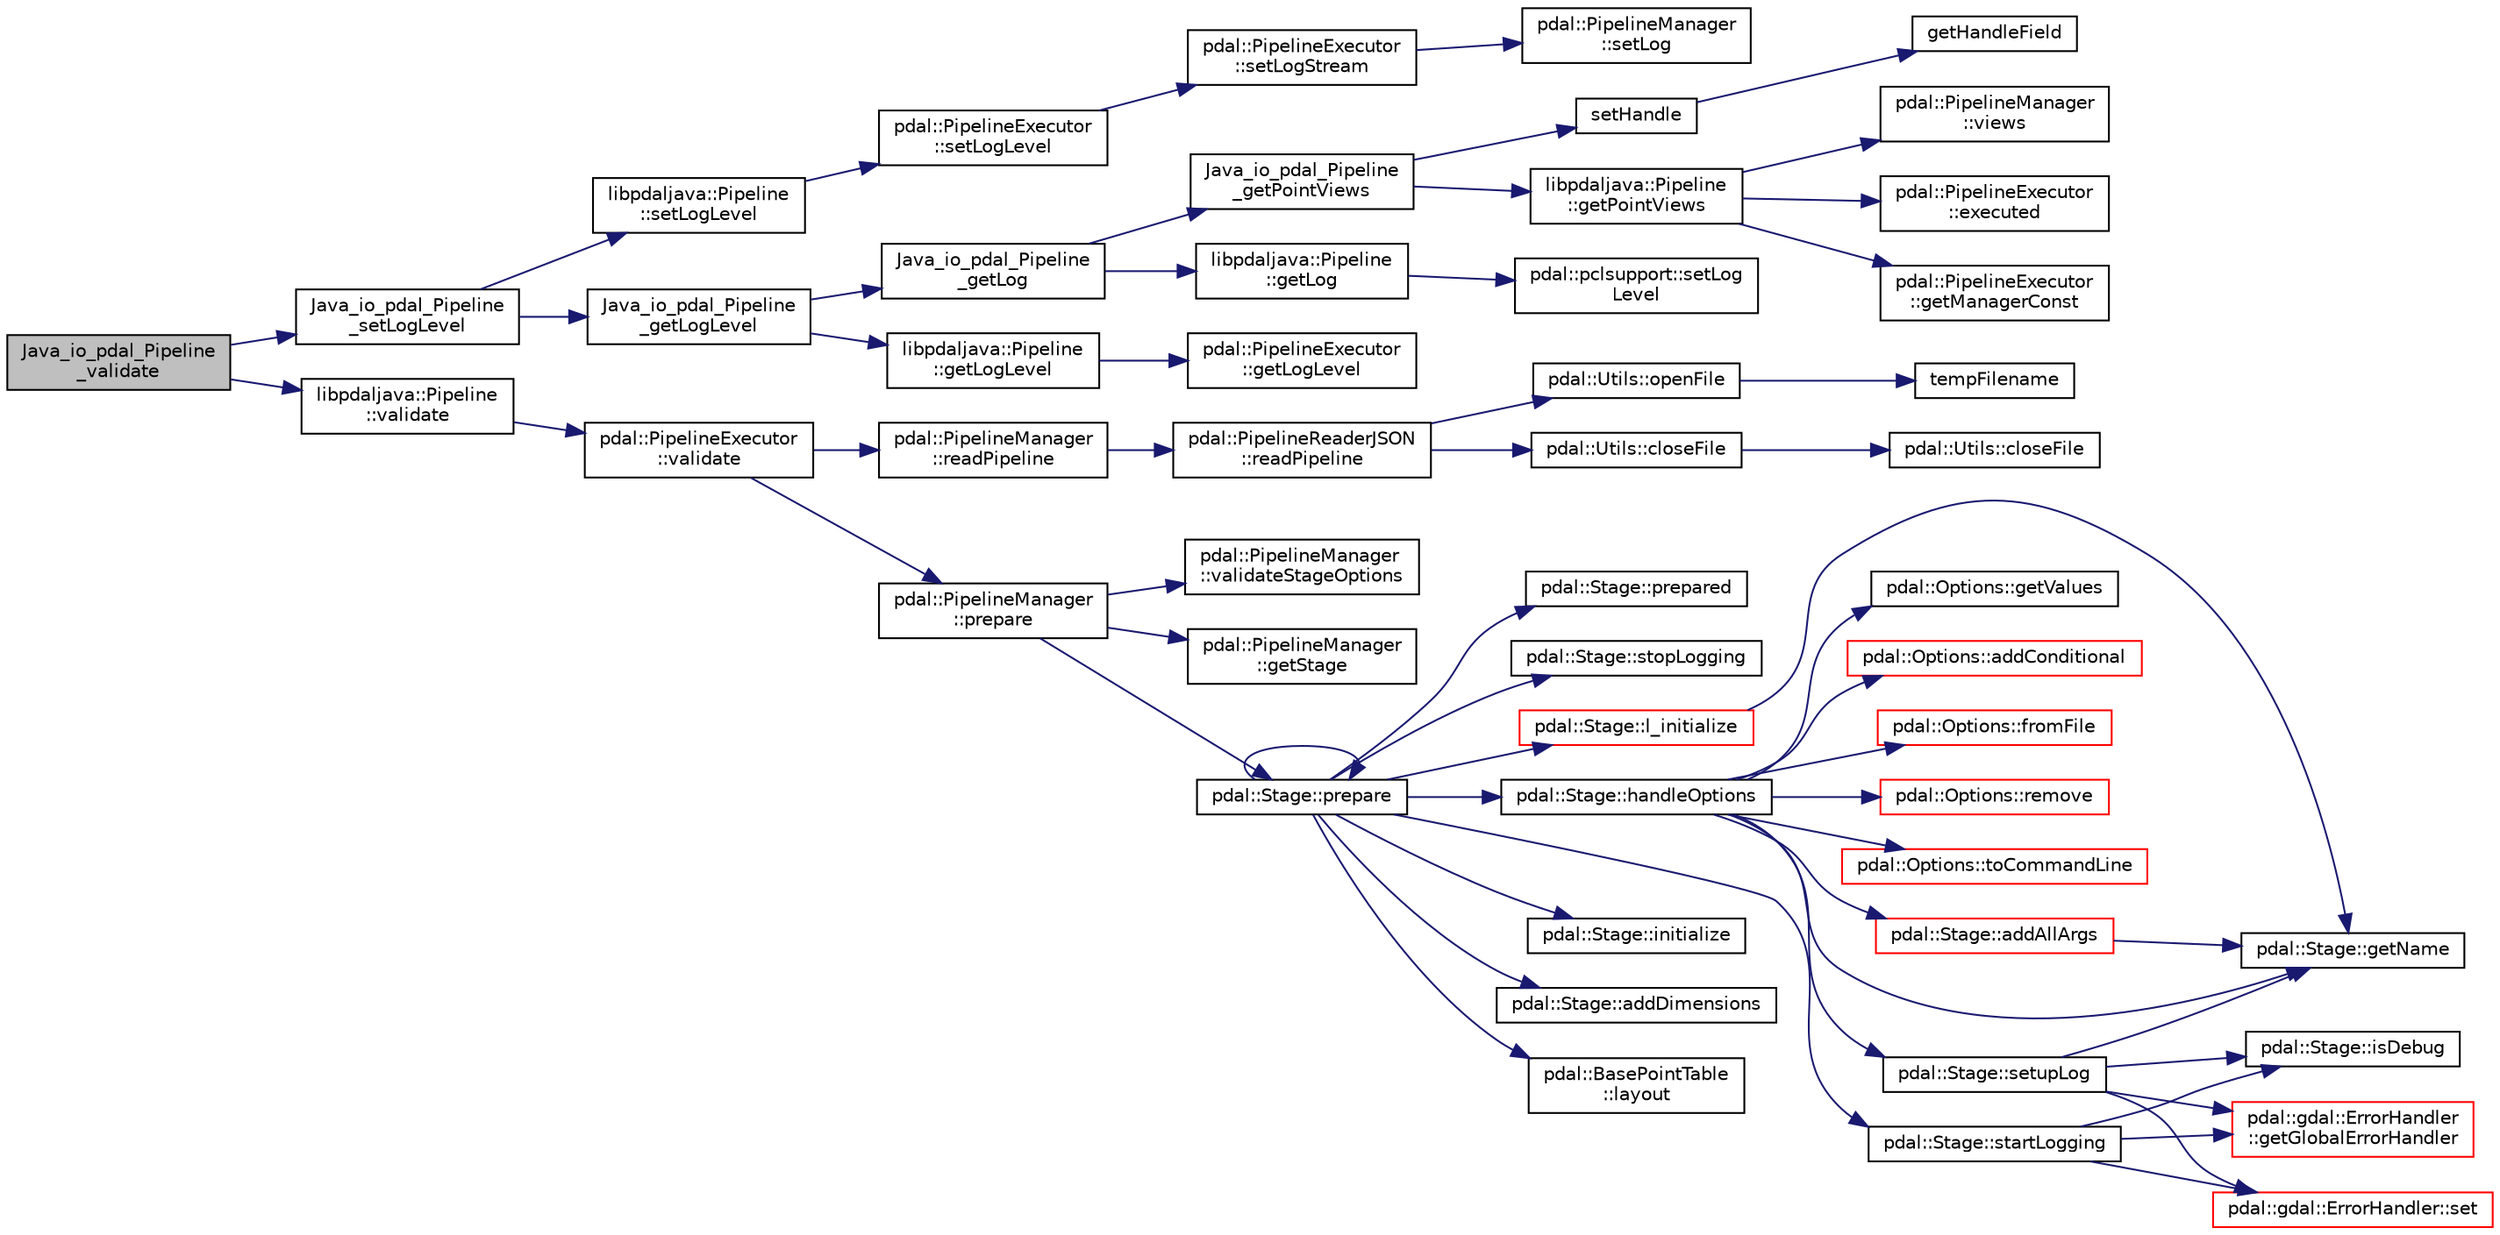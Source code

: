 digraph "Java_io_pdal_Pipeline_validate"
{
  edge [fontname="Helvetica",fontsize="10",labelfontname="Helvetica",labelfontsize="10"];
  node [fontname="Helvetica",fontsize="10",shape=record];
  rankdir="LR";
  Node1 [label="Java_io_pdal_Pipeline\l_validate",height=0.2,width=0.4,color="black", fillcolor="grey75", style="filled", fontcolor="black"];
  Node1 -> Node2 [color="midnightblue",fontsize="10",style="solid",fontname="Helvetica"];
  Node2 [label="Java_io_pdal_Pipeline\l_setLogLevel",height=0.2,width=0.4,color="black", fillcolor="white", style="filled",URL="$io__pdal__Pipeline_8cpp.html#a082bb922d20e2a275aa41432e8e4b125"];
  Node2 -> Node3 [color="midnightblue",fontsize="10",style="solid",fontname="Helvetica"];
  Node3 [label="libpdaljava::Pipeline\l::setLogLevel",height=0.2,width=0.4,color="black", fillcolor="white", style="filled",URL="$classlibpdaljava_1_1Pipeline.html#ab4f7ab0d7fd331a6112422bceeca1207"];
  Node3 -> Node4 [color="midnightblue",fontsize="10",style="solid",fontname="Helvetica"];
  Node4 [label="pdal::PipelineExecutor\l::setLogLevel",height=0.2,width=0.4,color="black", fillcolor="white", style="filled",URL="$classpdal_1_1PipelineExecutor.html#a51010616986e1ae31d66a949be3d85a6"];
  Node4 -> Node5 [color="midnightblue",fontsize="10",style="solid",fontname="Helvetica"];
  Node5 [label="pdal::PipelineExecutor\l::setLogStream",height=0.2,width=0.4,color="black", fillcolor="white", style="filled",URL="$classpdal_1_1PipelineExecutor.html#a86ef5fea4e9325bdd7d4f11a76bb05ed"];
  Node5 -> Node6 [color="midnightblue",fontsize="10",style="solid",fontname="Helvetica"];
  Node6 [label="pdal::PipelineManager\l::setLog",height=0.2,width=0.4,color="black", fillcolor="white", style="filled",URL="$classpdal_1_1PipelineManager.html#a2f000535752f8a20e2b7355515bbc0d5"];
  Node2 -> Node7 [color="midnightblue",fontsize="10",style="solid",fontname="Helvetica"];
  Node7 [label="Java_io_pdal_Pipeline\l_getLogLevel",height=0.2,width=0.4,color="black", fillcolor="white", style="filled",URL="$io__pdal__Pipeline_8cpp.html#a36f7aae14c7ecd91b257653ad04c1f04"];
  Node7 -> Node8 [color="midnightblue",fontsize="10",style="solid",fontname="Helvetica"];
  Node8 [label="libpdaljava::Pipeline\l::getLogLevel",height=0.2,width=0.4,color="black", fillcolor="white", style="filled",URL="$classlibpdaljava_1_1Pipeline.html#a28b33c156fd9f1d17a9e1a52191920a7"];
  Node8 -> Node9 [color="midnightblue",fontsize="10",style="solid",fontname="Helvetica"];
  Node9 [label="pdal::PipelineExecutor\l::getLogLevel",height=0.2,width=0.4,color="black", fillcolor="white", style="filled",URL="$classpdal_1_1PipelineExecutor.html#a898cfd90e8724d7face92ec6e58ec010"];
  Node7 -> Node10 [color="midnightblue",fontsize="10",style="solid",fontname="Helvetica"];
  Node10 [label="Java_io_pdal_Pipeline\l_getLog",height=0.2,width=0.4,color="black", fillcolor="white", style="filled",URL="$io__pdal__Pipeline_8cpp.html#a5f3246e321662c6fef50671c277ee500"];
  Node10 -> Node11 [color="midnightblue",fontsize="10",style="solid",fontname="Helvetica"];
  Node11 [label="libpdaljava::Pipeline\l::getLog",height=0.2,width=0.4,color="black", fillcolor="white", style="filled",URL="$classlibpdaljava_1_1Pipeline.html#af10c3641b7cbb4fea40b0f453fb45a29"];
  Node11 -> Node12 [color="midnightblue",fontsize="10",style="solid",fontname="Helvetica"];
  Node12 [label="pdal::pclsupport::setLog\lLevel",height=0.2,width=0.4,color="black", fillcolor="white", style="filled",URL="$namespacepdal_1_1pclsupport.html#a039ae3953bfd61cab329479309c3c8ed"];
  Node10 -> Node13 [color="midnightblue",fontsize="10",style="solid",fontname="Helvetica"];
  Node13 [label="Java_io_pdal_Pipeline\l_getPointViews",height=0.2,width=0.4,color="black", fillcolor="white", style="filled",URL="$io__pdal__Pipeline_8cpp.html#a6d1c246b35dfbc9b84fceb5f08761a6b"];
  Node13 -> Node14 [color="midnightblue",fontsize="10",style="solid",fontname="Helvetica"];
  Node14 [label="libpdaljava::Pipeline\l::getPointViews",height=0.2,width=0.4,color="black", fillcolor="white", style="filled",URL="$classlibpdaljava_1_1Pipeline.html#a4ac34d34f578b53893f21097860deaa6"];
  Node14 -> Node15 [color="midnightblue",fontsize="10",style="solid",fontname="Helvetica"];
  Node15 [label="pdal::PipelineExecutor\l::executed",height=0.2,width=0.4,color="black", fillcolor="white", style="filled",URL="$classpdal_1_1PipelineExecutor.html#a2b06756e02a52c7391de330de01520ce"];
  Node14 -> Node16 [color="midnightblue",fontsize="10",style="solid",fontname="Helvetica"];
  Node16 [label="pdal::PipelineExecutor\l::getManagerConst",height=0.2,width=0.4,color="black", fillcolor="white", style="filled",URL="$classpdal_1_1PipelineExecutor.html#a2d40af9872e5f672dccec303e87c6ddd"];
  Node14 -> Node17 [color="midnightblue",fontsize="10",style="solid",fontname="Helvetica"];
  Node17 [label="pdal::PipelineManager\l::views",height=0.2,width=0.4,color="black", fillcolor="white", style="filled",URL="$classpdal_1_1PipelineManager.html#a50cae2392ec1b66ae023083879020fbc"];
  Node13 -> Node18 [color="midnightblue",fontsize="10",style="solid",fontname="Helvetica"];
  Node18 [label="setHandle",height=0.2,width=0.4,color="black", fillcolor="white", style="filled",URL="$Accessors_8hpp.html#a0096ef2a758f9041ca6424e09c2df937"];
  Node18 -> Node19 [color="midnightblue",fontsize="10",style="solid",fontname="Helvetica"];
  Node19 [label="getHandleField",height=0.2,width=0.4,color="black", fillcolor="white", style="filled",URL="$Accessors_8hpp.html#abf11be145f9b6e8546356546c1f46d88"];
  Node1 -> Node20 [color="midnightblue",fontsize="10",style="solid",fontname="Helvetica"];
  Node20 [label="libpdaljava::Pipeline\l::validate",height=0.2,width=0.4,color="black", fillcolor="white", style="filled",URL="$classlibpdaljava_1_1Pipeline.html#af37a973b3f38b4240f800abf12cd969a"];
  Node20 -> Node21 [color="midnightblue",fontsize="10",style="solid",fontname="Helvetica"];
  Node21 [label="pdal::PipelineExecutor\l::validate",height=0.2,width=0.4,color="black", fillcolor="white", style="filled",URL="$classpdal_1_1PipelineExecutor.html#a8a9ea9edd1de624d277ae9ff8d3493bc"];
  Node21 -> Node22 [color="midnightblue",fontsize="10",style="solid",fontname="Helvetica"];
  Node22 [label="pdal::PipelineManager\l::readPipeline",height=0.2,width=0.4,color="black", fillcolor="white", style="filled",URL="$classpdal_1_1PipelineManager.html#ae13910b65bf0d0fce79164630d226aef"];
  Node22 -> Node23 [color="midnightblue",fontsize="10",style="solid",fontname="Helvetica"];
  Node23 [label="pdal::PipelineReaderJSON\l::readPipeline",height=0.2,width=0.4,color="black", fillcolor="white", style="filled",URL="$classpdal_1_1PipelineReaderJSON.html#a84a02c6838be0ce79beb1f3ad56d90d3"];
  Node23 -> Node24 [color="midnightblue",fontsize="10",style="solid",fontname="Helvetica"];
  Node24 [label="pdal::Utils::openFile",height=0.2,width=0.4,color="black", fillcolor="white", style="filled",URL="$namespacepdal_1_1Utils.html#ac3322e84f8c5a998a344a5a606c74793"];
  Node24 -> Node25 [color="midnightblue",fontsize="10",style="solid",fontname="Helvetica"];
  Node25 [label="tempFilename",height=0.2,width=0.4,color="black", fillcolor="white", style="filled",URL="$SQLiteTest_8cpp.html#afdd1742979cee35fe1879794bd7ff3a4"];
  Node23 -> Node26 [color="midnightblue",fontsize="10",style="solid",fontname="Helvetica"];
  Node26 [label="pdal::Utils::closeFile",height=0.2,width=0.4,color="black", fillcolor="white", style="filled",URL="$namespacepdal_1_1Utils.html#aad48cdff8e3ff3d13c7a273583870185"];
  Node26 -> Node27 [color="midnightblue",fontsize="10",style="solid",fontname="Helvetica"];
  Node27 [label="pdal::Utils::closeFile",height=0.2,width=0.4,color="black", fillcolor="white", style="filled",URL="$namespacepdal_1_1Utils.html#a6ce7036b0912ba81b1f1a876b2772a34"];
  Node21 -> Node28 [color="midnightblue",fontsize="10",style="solid",fontname="Helvetica"];
  Node28 [label="pdal::PipelineManager\l::prepare",height=0.2,width=0.4,color="black", fillcolor="white", style="filled",URL="$classpdal_1_1PipelineManager.html#ab1216e90ce5bea6ed10b3bdfeef47e6d"];
  Node28 -> Node29 [color="midnightblue",fontsize="10",style="solid",fontname="Helvetica"];
  Node29 [label="pdal::PipelineManager\l::validateStageOptions",height=0.2,width=0.4,color="black", fillcolor="white", style="filled",URL="$classpdal_1_1PipelineManager.html#a26e0dafe6752f3a94b5348e811658f50"];
  Node28 -> Node30 [color="midnightblue",fontsize="10",style="solid",fontname="Helvetica"];
  Node30 [label="pdal::PipelineManager\l::getStage",height=0.2,width=0.4,color="black", fillcolor="white", style="filled",URL="$classpdal_1_1PipelineManager.html#a0d1a3762d8fd3528468d9b0bfb794585"];
  Node28 -> Node31 [color="midnightblue",fontsize="10",style="solid",fontname="Helvetica"];
  Node31 [label="pdal::Stage::prepare",height=0.2,width=0.4,color="black", fillcolor="white", style="filled",URL="$classpdal_1_1Stage.html#a4b9296a59f8852b3d08630f1086bfbea"];
  Node31 -> Node31 [color="midnightblue",fontsize="10",style="solid",fontname="Helvetica"];
  Node31 -> Node32 [color="midnightblue",fontsize="10",style="solid",fontname="Helvetica"];
  Node32 [label="pdal::Stage::handleOptions",height=0.2,width=0.4,color="black", fillcolor="white", style="filled",URL="$classpdal_1_1Stage.html#a75f17f9b67f48f6aab1d98aadefc4d5c"];
  Node32 -> Node33 [color="midnightblue",fontsize="10",style="solid",fontname="Helvetica"];
  Node33 [label="pdal::Stage::addAllArgs",height=0.2,width=0.4,color="red", fillcolor="white", style="filled",URL="$classpdal_1_1Stage.html#a75ff99f7b665c6573e304ed4148dd99e"];
  Node33 -> Node34 [color="midnightblue",fontsize="10",style="solid",fontname="Helvetica"];
  Node34 [label="pdal::Stage::getName",height=0.2,width=0.4,color="black", fillcolor="white", style="filled",URL="$classpdal_1_1Stage.html#a6c81d6fbbac17ebe4cd63806916cc750"];
  Node32 -> Node35 [color="midnightblue",fontsize="10",style="solid",fontname="Helvetica"];
  Node35 [label="pdal::Options::getValues",height=0.2,width=0.4,color="black", fillcolor="white", style="filled",URL="$classpdal_1_1Options.html#a99aa4c0c7ba443d584f741d22d37f6a5"];
  Node32 -> Node36 [color="midnightblue",fontsize="10",style="solid",fontname="Helvetica"];
  Node36 [label="pdal::Options::addConditional",height=0.2,width=0.4,color="red", fillcolor="white", style="filled",URL="$classpdal_1_1Options.html#aab2dd4f9208512ad8c38a71ad9d2c98b"];
  Node32 -> Node37 [color="midnightblue",fontsize="10",style="solid",fontname="Helvetica"];
  Node37 [label="pdal::Options::fromFile",height=0.2,width=0.4,color="red", fillcolor="white", style="filled",URL="$classpdal_1_1Options.html#a541bdbfe72511dad8a22236f0a3cb2ab"];
  Node32 -> Node38 [color="midnightblue",fontsize="10",style="solid",fontname="Helvetica"];
  Node38 [label="pdal::Options::remove",height=0.2,width=0.4,color="red", fillcolor="white", style="filled",URL="$classpdal_1_1Options.html#a0d9ebe7f77b36dea85b51eb0098a5df0"];
  Node32 -> Node39 [color="midnightblue",fontsize="10",style="solid",fontname="Helvetica"];
  Node39 [label="pdal::Options::toCommandLine",height=0.2,width=0.4,color="red", fillcolor="white", style="filled",URL="$classpdal_1_1Options.html#afb18dcc4f3883b8413171db00482959c"];
  Node32 -> Node34 [color="midnightblue",fontsize="10",style="solid",fontname="Helvetica"];
  Node32 -> Node40 [color="midnightblue",fontsize="10",style="solid",fontname="Helvetica"];
  Node40 [label="pdal::Stage::setupLog",height=0.2,width=0.4,color="black", fillcolor="white", style="filled",URL="$classpdal_1_1Stage.html#ab94db25b14b94de1f62f9738327accd2"];
  Node40 -> Node34 [color="midnightblue",fontsize="10",style="solid",fontname="Helvetica"];
  Node40 -> Node41 [color="midnightblue",fontsize="10",style="solid",fontname="Helvetica"];
  Node41 [label="pdal::gdal::ErrorHandler\l::getGlobalErrorHandler",height=0.2,width=0.4,color="red", fillcolor="white", style="filled",URL="$classpdal_1_1gdal_1_1ErrorHandler.html#a56e0125595a43bf3b0cbd0b9a4bc55ea"];
  Node40 -> Node42 [color="midnightblue",fontsize="10",style="solid",fontname="Helvetica"];
  Node42 [label="pdal::gdal::ErrorHandler::set",height=0.2,width=0.4,color="red", fillcolor="white", style="filled",URL="$classpdal_1_1gdal_1_1ErrorHandler.html#ace1cff928ab179f671181ebaf4d280a4"];
  Node40 -> Node43 [color="midnightblue",fontsize="10",style="solid",fontname="Helvetica"];
  Node43 [label="pdal::Stage::isDebug",height=0.2,width=0.4,color="black", fillcolor="white", style="filled",URL="$classpdal_1_1Stage.html#aec4fb27c40bb4b032ff003a89a950dd4"];
  Node31 -> Node44 [color="midnightblue",fontsize="10",style="solid",fontname="Helvetica"];
  Node44 [label="pdal::Stage::startLogging",height=0.2,width=0.4,color="black", fillcolor="white", style="filled",URL="$classpdal_1_1Stage.html#a74cf636cb0f633411e4e40dcd718508a"];
  Node44 -> Node41 [color="midnightblue",fontsize="10",style="solid",fontname="Helvetica"];
  Node44 -> Node42 [color="midnightblue",fontsize="10",style="solid",fontname="Helvetica"];
  Node44 -> Node43 [color="midnightblue",fontsize="10",style="solid",fontname="Helvetica"];
  Node31 -> Node45 [color="midnightblue",fontsize="10",style="solid",fontname="Helvetica"];
  Node45 [label="pdal::Stage::l_initialize",height=0.2,width=0.4,color="red", fillcolor="white", style="filled",URL="$classpdal_1_1Stage.html#a6c85dfbf6a674dbc2eda76a79efada48"];
  Node45 -> Node34 [color="midnightblue",fontsize="10",style="solid",fontname="Helvetica"];
  Node31 -> Node46 [color="midnightblue",fontsize="10",style="solid",fontname="Helvetica"];
  Node46 [label="pdal::Stage::initialize",height=0.2,width=0.4,color="black", fillcolor="white", style="filled",URL="$classpdal_1_1Stage.html#a5b422f842a6374b448439df99fe6e07e"];
  Node31 -> Node47 [color="midnightblue",fontsize="10",style="solid",fontname="Helvetica"];
  Node47 [label="pdal::Stage::addDimensions",height=0.2,width=0.4,color="black", fillcolor="white", style="filled",URL="$classpdal_1_1Stage.html#a7ec627c76e1c30fc53780bd81d08d4ad"];
  Node31 -> Node48 [color="midnightblue",fontsize="10",style="solid",fontname="Helvetica"];
  Node48 [label="pdal::BasePointTable\l::layout",height=0.2,width=0.4,color="black", fillcolor="white", style="filled",URL="$classpdal_1_1BasePointTable.html#a7e3a12a1f29e6cd10d8669ed3d07eb94"];
  Node31 -> Node49 [color="midnightblue",fontsize="10",style="solid",fontname="Helvetica"];
  Node49 [label="pdal::Stage::prepared",height=0.2,width=0.4,color="black", fillcolor="white", style="filled",URL="$classpdal_1_1Stage.html#affff6bc9dbff793d074d76333c5732dd"];
  Node31 -> Node50 [color="midnightblue",fontsize="10",style="solid",fontname="Helvetica"];
  Node50 [label="pdal::Stage::stopLogging",height=0.2,width=0.4,color="black", fillcolor="white", style="filled",URL="$classpdal_1_1Stage.html#ae49e996fe285350923a3bf44d027adad"];
}
